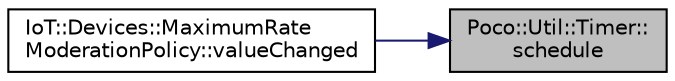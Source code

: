 digraph "Poco::Util::Timer::schedule"
{
 // LATEX_PDF_SIZE
  edge [fontname="Helvetica",fontsize="10",labelfontname="Helvetica",labelfontsize="10"];
  node [fontname="Helvetica",fontsize="10",shape=record];
  rankdir="RL";
  Node1 [label="Poco::Util::Timer::\lschedule",height=0.2,width=0.4,color="black", fillcolor="grey75", style="filled", fontcolor="black",tooltip=" "];
  Node1 -> Node2 [dir="back",color="midnightblue",fontsize="10",style="solid"];
  Node2 [label="IoT::Devices::MaximumRate\lModerationPolicy::valueChanged",height=0.2,width=0.4,color="black", fillcolor="white", style="filled",URL="$classIoT_1_1Devices_1_1MaximumRateModerationPolicy.html#a714ef1629760a949fd79277e5c4c050e",tooltip=" "];
}
